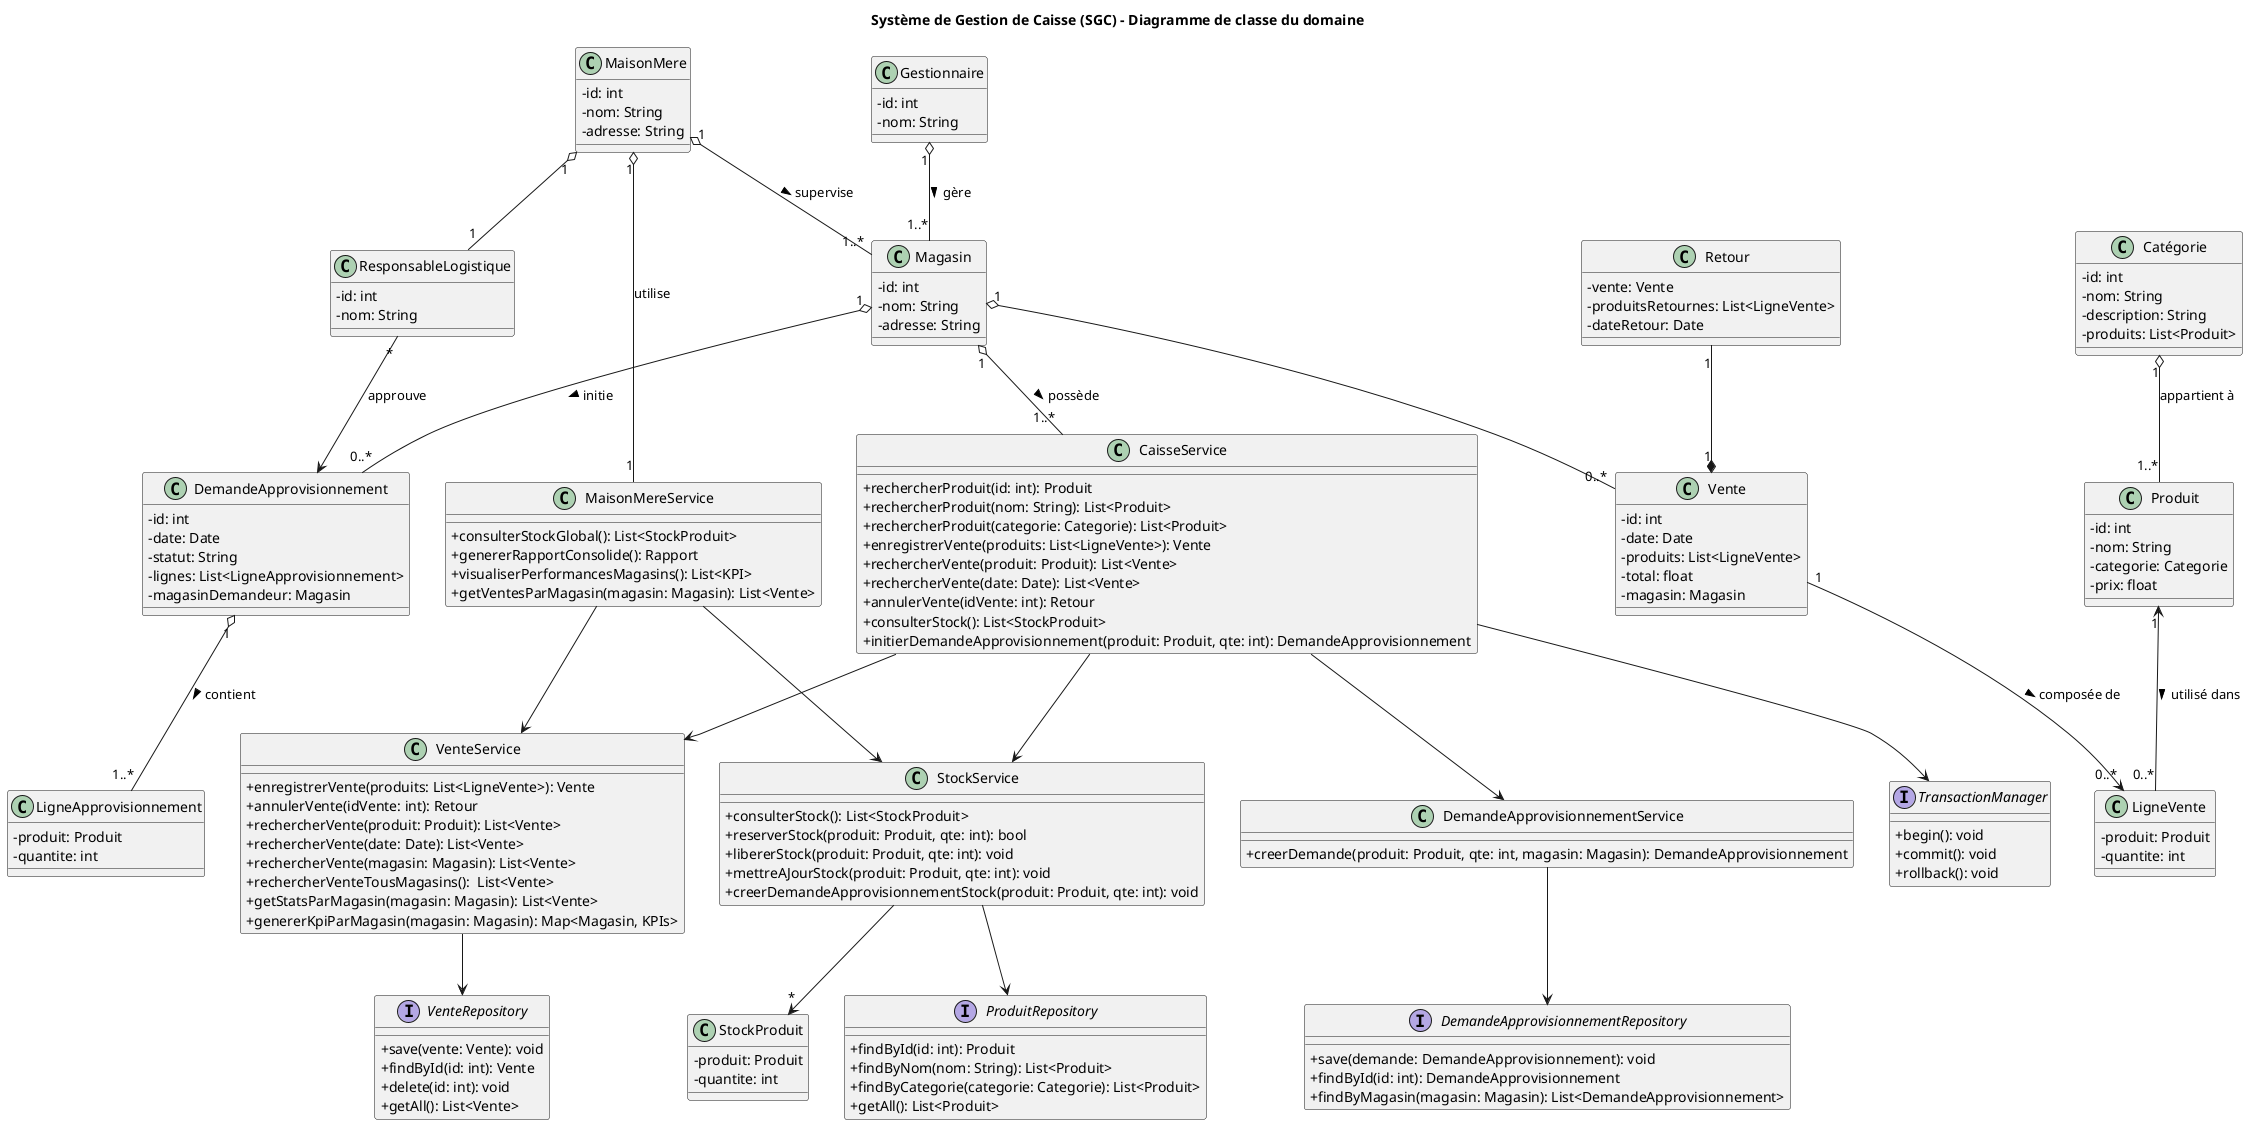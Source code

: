 @startuml SGC
skinparam classAttributeIconSize 0

title Système de Gestion de Caisse (SGC) - Diagramme de classe du domaine

' == Modèle de domaine ==
class Produit {
  - id: int
  - nom: String
  - categorie: Categorie
  - prix: float
}

class Catégorie {
  - id: int
  - nom: String
  - description: String
  - produits: List<Produit>
}

class Vente {
  - id: int
  - date: Date
  - produits: List<LigneVente>
  - total: float
  - magasin: Magasin
}

class LigneVente {
  - produit: Produit
  - quantite: int
}

class Retour {
  - vente: Vente
  - produitsRetournes: List<LigneVente>
  - dateRetour: Date
}

class Magasin {
  - id: int
  - nom: String
  - adresse: String
}

class MaisonMere {
  - id: int
  - nom: String
  - adresse: String
}

class Gestionnaire {
  - id: int
  - nom: String
}

class ResponsableLogistique {
  - id: int
  - nom: String
}

class DemandeApprovisionnement {
  - id: int
  - date: Date
  - statut: String
  - lignes: List<LigneApprovisionnement>
  - magasinDemandeur: Magasin
}

class LigneApprovisionnement {
  - produit: Produit
  - quantite: int
}

class StockProduit {
  - produit: Produit
  - quantite: int
}

' == Couche service / logique métier ==
class CaisseService {
  + rechercherProduit(id: int): Produit
  + rechercherProduit(nom: String): List<Produit>
  + rechercherProduit(categorie: Categorie): List<Produit>
  + enregistrerVente(produits: List<LigneVente>): Vente
  + rechercherVente(produit: Produit): List<Vente>
  + rechercherVente(date: Date): List<Vente>
  + annulerVente(idVente: int): Retour
  + consulterStock(): List<StockProduit>
  + initierDemandeApprovisionnement(produit: Produit, qte: int): DemandeApprovisionnement
}

class MaisonMereService {
  + consulterStockGlobal(): List<StockProduit>
  + genererRapportConsolide(): Rapport
  + visualiserPerformancesMagasins(): List<KPI>
  + getVentesParMagasin(magasin: Magasin): List<Vente>
}

class StockService {
  + consulterStock(): List<StockProduit>
  + reserverStock(produit: Produit, qte: int): bool
  + libererStock(produit: Produit, qte: int): void
  + mettreAJourStock(produit: Produit, qte: int): void
  + creerDemandeApprovisionnementStock(produit: Produit, qte: int): void
}

class VenteService {
  + enregistrerVente(produits: List<LigneVente>): Vente
  + annulerVente(idVente: int): Retour
  + rechercherVente(produit: Produit): List<Vente>
  + rechercherVente(date: Date): List<Vente>
  + rechercherVente(magasin: Magasin): List<Vente>
  + rechercherVenteTousMagasins():  List<Vente>
  + getStatsParMagasin(magasin: Magasin): List<Vente>
  + genererKpiParMagasin(magasin: Magasin): Map<Magasin, KPIs>
}

class DemandeApprovisionnementService {
  + creerDemande(produit: Produit, qte: int, magasin: Magasin): DemandeApprovisionnement
}

' == Couche persistance ==
interface ProduitRepository {
  + findById(id: int): Produit
  + findByNom(nom: String): List<Produit>
  + findByCategorie(categorie: Categorie): List<Produit>
  + getAll(): List<Produit>
}

interface VenteRepository {
  + save(vente: Vente): void
  + findById(id: int): Vente
  + delete(id: int): void
  + getAll(): List<Vente>
}

interface DemandeApprovisionnementRepository {
  + save(demande: DemandeApprovisionnement): void
  + findById(id: int): DemandeApprovisionnement
  + findByMagasin(magasin: Magasin): List<DemandeApprovisionnement>
}

interface TransactionManager {
  + begin(): void
  + commit(): void
  + rollback(): void
}

' == Relations ==
Catégorie "1" o-- "1..*" Produit : appartient à
Produit "1" <-- "0..*" LigneVente : utilisé dans >
Vente "1" --> "0..*" LigneVente : composée de >
Retour "1" --* "1" Vente

Magasin "1" o-- "0..*" Vente
MaisonMere "1" o-- "1..*" Magasin : supervise >
Gestionnaire "1" o-- "1..*" Magasin : gère >
MaisonMere "1" o-- "1" ResponsableLogistique
MaisonMere "1" o-- "1" MaisonMereService : utilise
ResponsableLogistique "*" --> DemandeApprovisionnement : approuve

DemandeApprovisionnement "1" o-- "1..*" LigneApprovisionnement : contient >
Magasin "1" o-- "0..*" DemandeApprovisionnement : initie >

StockService --> "*" StockProduit
StockService --> ProduitRepository

VenteService --> VenteRepository
DemandeApprovisionnementService --> DemandeApprovisionnementRepository

CaisseService --> StockService
CaisseService --> VenteService
CaisseService --> DemandeApprovisionnementService
CaisseService --> TransactionManager

MaisonMereService --> StockService
MaisonMereService --> VenteService

Magasin "1" o-- "1..*" CaisseService : possède >

@enduml